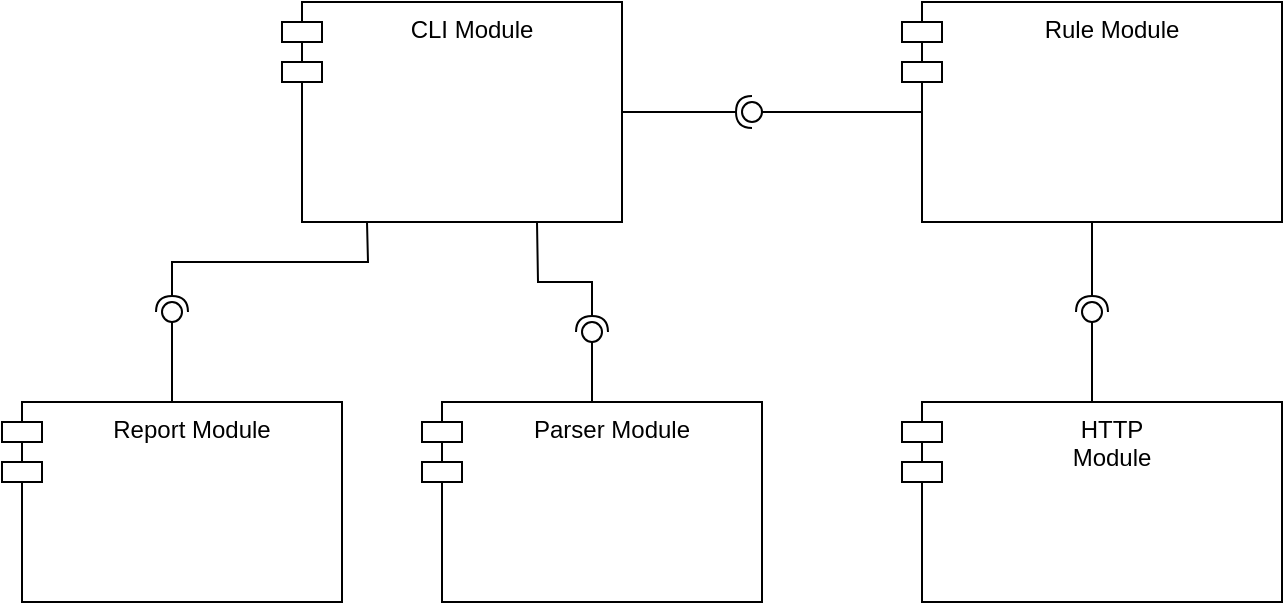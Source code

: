 <mxfile version="20.0.4" type="device"><diagram id="C5RBs43oDa-KdzZeNtuy" name="Page-1"><mxGraphModel dx="946" dy="645" grid="1" gridSize="10" guides="1" tooltips="1" connect="1" arrows="1" fold="1" page="1" pageScale="1" pageWidth="827" pageHeight="1169" math="0" shadow="0"><root><mxCell id="WIyWlLk6GJQsqaUBKTNV-0"/><mxCell id="WIyWlLk6GJQsqaUBKTNV-1" parent="WIyWlLk6GJQsqaUBKTNV-0"/><mxCell id="3eDtEuK0fx6zOYBYxUrI-0" value="CLI Module&#10;" style="shape=module;align=left;spacingLeft=20;align=center;verticalAlign=top;" vertex="1" parent="WIyWlLk6GJQsqaUBKTNV-1"><mxGeometry x="170" y="80" width="170" height="110" as="geometry"/></mxCell><mxCell id="3eDtEuK0fx6zOYBYxUrI-1" value="Rule Module" style="shape=module;align=left;spacingLeft=20;align=center;verticalAlign=top;" vertex="1" parent="WIyWlLk6GJQsqaUBKTNV-1"><mxGeometry x="480" y="80" width="190" height="110" as="geometry"/></mxCell><mxCell id="3eDtEuK0fx6zOYBYxUrI-2" value="Report Module" style="shape=module;align=left;spacingLeft=20;align=center;verticalAlign=top;" vertex="1" parent="WIyWlLk6GJQsqaUBKTNV-1"><mxGeometry x="30" y="280" width="170" height="100" as="geometry"/></mxCell><mxCell id="3eDtEuK0fx6zOYBYxUrI-8" value="HTTP &#10;Module" style="shape=module;align=left;spacingLeft=20;align=center;verticalAlign=top;" vertex="1" parent="WIyWlLk6GJQsqaUBKTNV-1"><mxGeometry x="480" y="280" width="190" height="100" as="geometry"/></mxCell><mxCell id="3eDtEuK0fx6zOYBYxUrI-14" value="" style="rounded=0;orthogonalLoop=1;jettySize=auto;html=1;endArrow=halfCircle;endFill=0;endSize=6;strokeWidth=1;sketch=0;exitX=1;exitY=0.5;exitDx=0;exitDy=0;" edge="1" parent="WIyWlLk6GJQsqaUBKTNV-1" source="3eDtEuK0fx6zOYBYxUrI-0"><mxGeometry relative="1" as="geometry"><mxPoint x="360" y="145" as="sourcePoint"/><mxPoint x="405" y="135" as="targetPoint"/></mxGeometry></mxCell><mxCell id="3eDtEuK0fx6zOYBYxUrI-15" value="" style="ellipse;whiteSpace=wrap;html=1;align=center;aspect=fixed;resizable=0;points=[];outlineConnect=0;sketch=0;" vertex="1" parent="WIyWlLk6GJQsqaUBKTNV-1"><mxGeometry x="400" y="130" width="10" height="10" as="geometry"/></mxCell><mxCell id="3eDtEuK0fx6zOYBYxUrI-16" value="" style="rounded=0;orthogonalLoop=1;jettySize=auto;html=1;endArrow=none;endFill=0;sketch=0;sourcePerimeterSpacing=0;exitX=0;exitY=0.5;exitDx=10;exitDy=0;exitPerimeter=0;" edge="1" parent="WIyWlLk6GJQsqaUBKTNV-1" source="3eDtEuK0fx6zOYBYxUrI-1" target="3eDtEuK0fx6zOYBYxUrI-15"><mxGeometry relative="1" as="geometry"><mxPoint x="360" y="190" as="sourcePoint"/><mxPoint x="340" y="135" as="targetPoint"/></mxGeometry></mxCell><mxCell id="3eDtEuK0fx6zOYBYxUrI-23" value="" style="rounded=0;orthogonalLoop=1;jettySize=auto;html=1;endArrow=none;endFill=0;sketch=0;sourcePerimeterSpacing=0;targetPerimeterSpacing=0;exitX=0.5;exitY=0;exitDx=0;exitDy=0;" edge="1" target="3eDtEuK0fx6zOYBYxUrI-25" parent="WIyWlLk6GJQsqaUBKTNV-1" source="3eDtEuK0fx6zOYBYxUrI-8"><mxGeometry relative="1" as="geometry"><mxPoint x="430" y="240" as="sourcePoint"/></mxGeometry></mxCell><mxCell id="3eDtEuK0fx6zOYBYxUrI-24" value="" style="rounded=0;orthogonalLoop=1;jettySize=auto;html=1;endArrow=halfCircle;endFill=0;endSize=6;strokeWidth=1;sketch=0;exitX=0.5;exitY=1;exitDx=0;exitDy=0;" edge="1" parent="WIyWlLk6GJQsqaUBKTNV-1" source="3eDtEuK0fx6zOYBYxUrI-1"><mxGeometry relative="1" as="geometry"><mxPoint x="510" y="235" as="sourcePoint"/><mxPoint x="575" y="235" as="targetPoint"/></mxGeometry></mxCell><mxCell id="3eDtEuK0fx6zOYBYxUrI-25" value="" style="ellipse;whiteSpace=wrap;html=1;align=center;aspect=fixed;resizable=0;points=[];outlineConnect=0;sketch=0;" vertex="1" parent="WIyWlLk6GJQsqaUBKTNV-1"><mxGeometry x="570" y="230" width="10" height="10" as="geometry"/></mxCell><mxCell id="3eDtEuK0fx6zOYBYxUrI-27" value="Parser Module" style="shape=module;align=left;spacingLeft=20;align=center;verticalAlign=top;" vertex="1" parent="WIyWlLk6GJQsqaUBKTNV-1"><mxGeometry x="240" y="280" width="170" height="100" as="geometry"/></mxCell><mxCell id="3eDtEuK0fx6zOYBYxUrI-30" value="" style="rounded=0;orthogonalLoop=1;jettySize=auto;html=1;endArrow=none;endFill=0;sketch=0;sourcePerimeterSpacing=0;targetPerimeterSpacing=0;exitX=0.5;exitY=0;exitDx=0;exitDy=0;" edge="1" target="3eDtEuK0fx6zOYBYxUrI-32" parent="WIyWlLk6GJQsqaUBKTNV-1" source="3eDtEuK0fx6zOYBYxUrI-2"><mxGeometry relative="1" as="geometry"><mxPoint x="110" y="235" as="sourcePoint"/></mxGeometry></mxCell><mxCell id="3eDtEuK0fx6zOYBYxUrI-31" value="" style="rounded=0;orthogonalLoop=1;jettySize=auto;html=1;endArrow=halfCircle;endFill=0;entryX=0.5;entryY=0.5;endSize=6;strokeWidth=1;sketch=0;exitX=0.25;exitY=1;exitDx=0;exitDy=0;" edge="1" target="3eDtEuK0fx6zOYBYxUrI-32" parent="WIyWlLk6GJQsqaUBKTNV-1" source="3eDtEuK0fx6zOYBYxUrI-0"><mxGeometry relative="1" as="geometry"><mxPoint x="150" y="235" as="sourcePoint"/><Array as="points"><mxPoint x="213" y="210"/><mxPoint x="115" y="210"/></Array></mxGeometry></mxCell><mxCell id="3eDtEuK0fx6zOYBYxUrI-32" value="" style="ellipse;whiteSpace=wrap;html=1;align=center;aspect=fixed;resizable=0;points=[];outlineConnect=0;sketch=0;" vertex="1" parent="WIyWlLk6GJQsqaUBKTNV-1"><mxGeometry x="110" y="230" width="10" height="10" as="geometry"/></mxCell><mxCell id="3eDtEuK0fx6zOYBYxUrI-33" value="" style="rounded=0;orthogonalLoop=1;jettySize=auto;html=1;endArrow=none;endFill=0;sketch=0;sourcePerimeterSpacing=0;targetPerimeterSpacing=0;exitX=0.5;exitY=0;exitDx=0;exitDy=0;" edge="1" target="3eDtEuK0fx6zOYBYxUrI-35" parent="WIyWlLk6GJQsqaUBKTNV-1" source="3eDtEuK0fx6zOYBYxUrI-27"><mxGeometry relative="1" as="geometry"><mxPoint x="150" y="265" as="sourcePoint"/></mxGeometry></mxCell><mxCell id="3eDtEuK0fx6zOYBYxUrI-34" value="" style="rounded=0;orthogonalLoop=1;jettySize=auto;html=1;endArrow=halfCircle;endFill=0;endSize=6;strokeWidth=1;sketch=0;exitX=0.75;exitY=1;exitDx=0;exitDy=0;" edge="1" parent="WIyWlLk6GJQsqaUBKTNV-1" source="3eDtEuK0fx6zOYBYxUrI-0"><mxGeometry relative="1" as="geometry"><mxPoint x="190" y="265" as="sourcePoint"/><mxPoint x="325" y="245" as="targetPoint"/><Array as="points"><mxPoint x="298" y="220"/><mxPoint x="325" y="220"/></Array></mxGeometry></mxCell><mxCell id="3eDtEuK0fx6zOYBYxUrI-35" value="" style="ellipse;whiteSpace=wrap;html=1;align=center;aspect=fixed;resizable=0;points=[];outlineConnect=0;sketch=0;" vertex="1" parent="WIyWlLk6GJQsqaUBKTNV-1"><mxGeometry x="320" y="240" width="10" height="10" as="geometry"/></mxCell></root></mxGraphModel></diagram></mxfile>